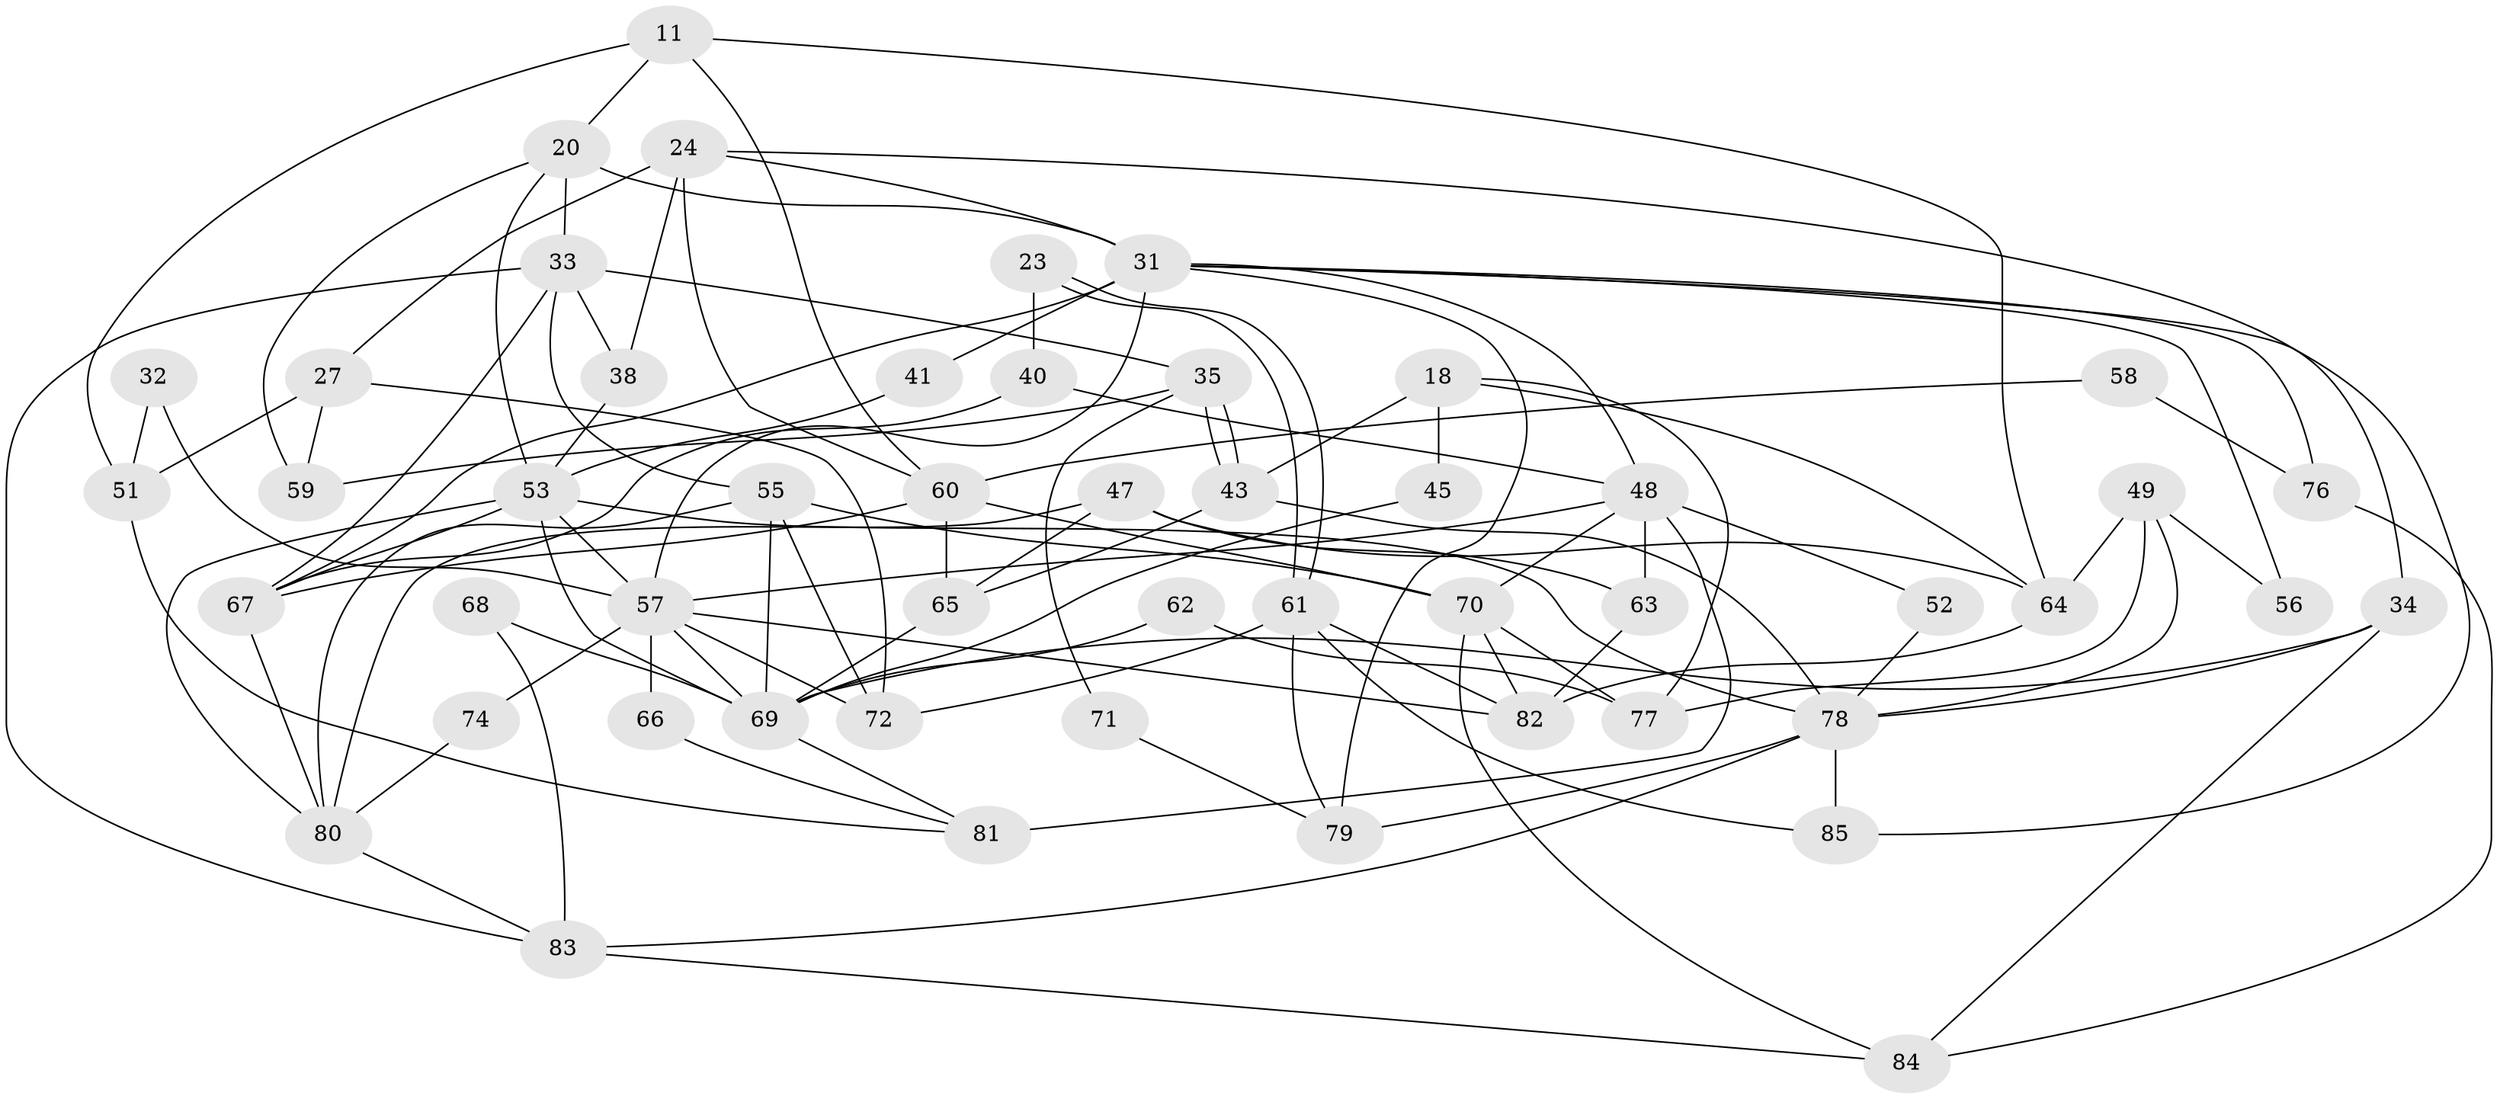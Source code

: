 // original degree distribution, {4: 0.27058823529411763, 6: 0.09411764705882353, 2: 0.17647058823529413, 5: 0.23529411764705882, 3: 0.18823529411764706, 8: 0.011764705882352941, 7: 0.023529411764705882}
// Generated by graph-tools (version 1.1) at 2025/54/03/04/25 21:54:22]
// undirected, 51 vertices, 111 edges
graph export_dot {
graph [start="1"]
  node [color=gray90,style=filled];
  11;
  18 [super="+7"];
  20 [super="+2"];
  23;
  24;
  27;
  31 [super="+21+29"];
  32;
  33 [super="+6"];
  34;
  35;
  38 [super="+16"];
  40;
  41;
  43;
  45;
  47;
  48 [super="+26"];
  49;
  51;
  52 [super="+39+14"];
  53 [super="+19+42"];
  55;
  56;
  57 [super="+10+46+28"];
  58;
  59 [super="+22"];
  60;
  61 [super="+54"];
  62;
  63 [super="+13"];
  64 [super="+37"];
  65;
  66;
  67 [super="+3"];
  68;
  69 [super="+44"];
  70 [super="+30"];
  71;
  72;
  74;
  76;
  77;
  78 [super="+50+75"];
  79;
  80 [super="+73"];
  81 [super="+8"];
  82 [super="+9+15"];
  83;
  84;
  85 [super="+17"];
  11 -- 51;
  11 -- 60;
  11 -- 20;
  11 -- 64;
  18 -- 77 [weight=2];
  18 -- 45;
  18 -- 64;
  18 -- 43;
  20 -- 31 [weight=3];
  20 -- 33 [weight=2];
  20 -- 59;
  20 -- 53;
  23 -- 61;
  23 -- 61;
  23 -- 40;
  24 -- 60;
  24 -- 34;
  24 -- 27;
  24 -- 38;
  24 -- 31;
  27 -- 72;
  27 -- 51;
  27 -- 59;
  31 -- 67;
  31 -- 57;
  31 -- 85;
  31 -- 56;
  31 -- 79;
  31 -- 48;
  31 -- 41;
  31 -- 76;
  32 -- 51;
  32 -- 57;
  33 -- 55;
  33 -- 35;
  33 -- 67;
  33 -- 83;
  33 -- 38;
  34 -- 84;
  34 -- 78;
  34 -- 69;
  35 -- 43;
  35 -- 43;
  35 -- 59;
  35 -- 71;
  38 -- 53;
  40 -- 67 [weight=2];
  40 -- 48;
  41 -- 53;
  43 -- 65;
  43 -- 78;
  45 -- 69;
  47 -- 80;
  47 -- 65;
  47 -- 63;
  47 -- 64;
  48 -- 81 [weight=4];
  48 -- 63 [weight=2];
  48 -- 52;
  48 -- 70;
  48 -- 57;
  49 -- 77;
  49 -- 56;
  49 -- 78;
  49 -- 64;
  51 -- 81;
  52 -- 78 [weight=3];
  53 -- 69;
  53 -- 78 [weight=2];
  53 -- 80;
  53 -- 67;
  53 -- 57;
  55 -- 72;
  55 -- 80 [weight=2];
  55 -- 70;
  55 -- 69;
  57 -- 66;
  57 -- 74;
  57 -- 82 [weight=3];
  57 -- 69 [weight=2];
  57 -- 72;
  58 -- 76;
  58 -- 60;
  60 -- 65;
  60 -- 67 [weight=2];
  60 -- 70;
  61 -- 85;
  61 -- 82 [weight=2];
  61 -- 72;
  61 -- 79;
  62 -- 77;
  62 -- 69;
  63 -- 82;
  64 -- 82 [weight=2];
  65 -- 69;
  66 -- 81 [weight=2];
  67 -- 80;
  68 -- 83;
  68 -- 69;
  69 -- 81;
  70 -- 77 [weight=2];
  70 -- 82 [weight=2];
  70 -- 84;
  71 -- 79;
  74 -- 80;
  76 -- 84;
  78 -- 79 [weight=3];
  78 -- 83;
  78 -- 85;
  80 -- 83;
  83 -- 84;
}
